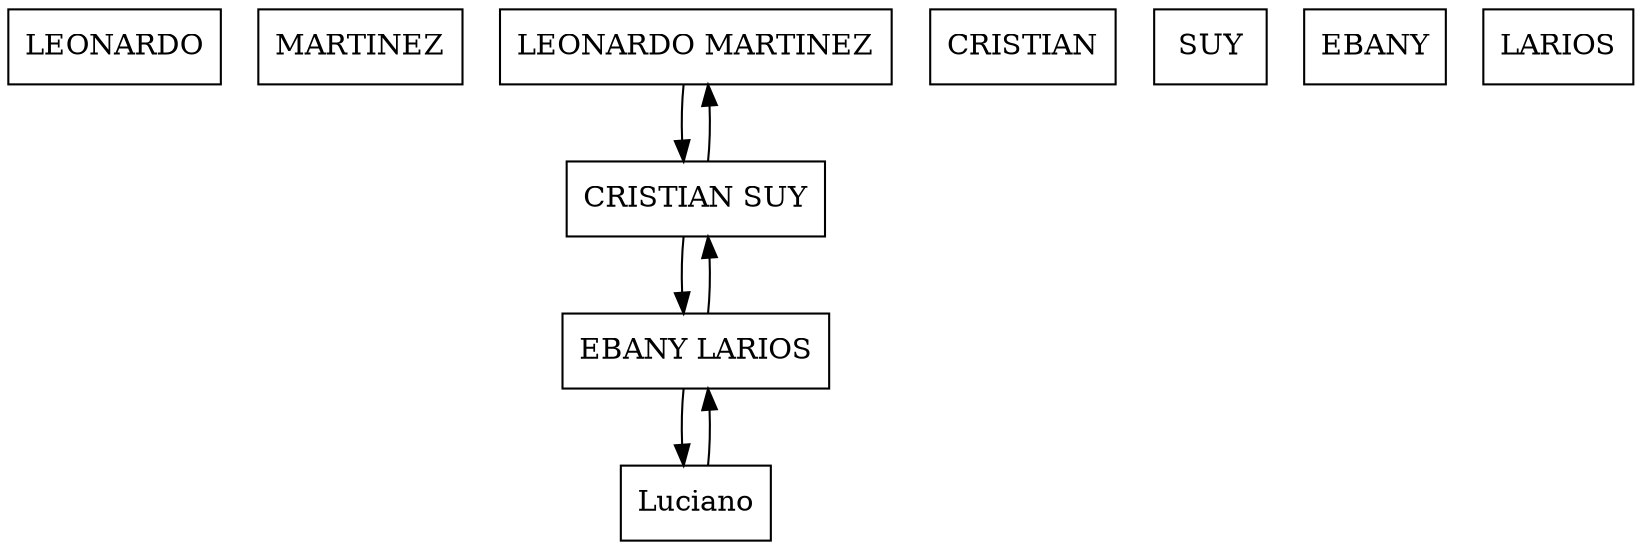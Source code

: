 digraph G {
node [shape=record];
LEONARDO MARTINEZ;
"LEONARDO MARTINEZ"->"CRISTIAN SUY";
CRISTIAN SUY;
"CRISTIAN SUY"->"EBANY LARIOS";
"CRISTIAN SUY"->"LEONARDO MARTINEZ";
EBANY LARIOS;
"EBANY LARIOS"->"Luciano";
"EBANY LARIOS"->"CRISTIAN SUY";
Luciano;
"Luciano"->"EBANY LARIOS";
}